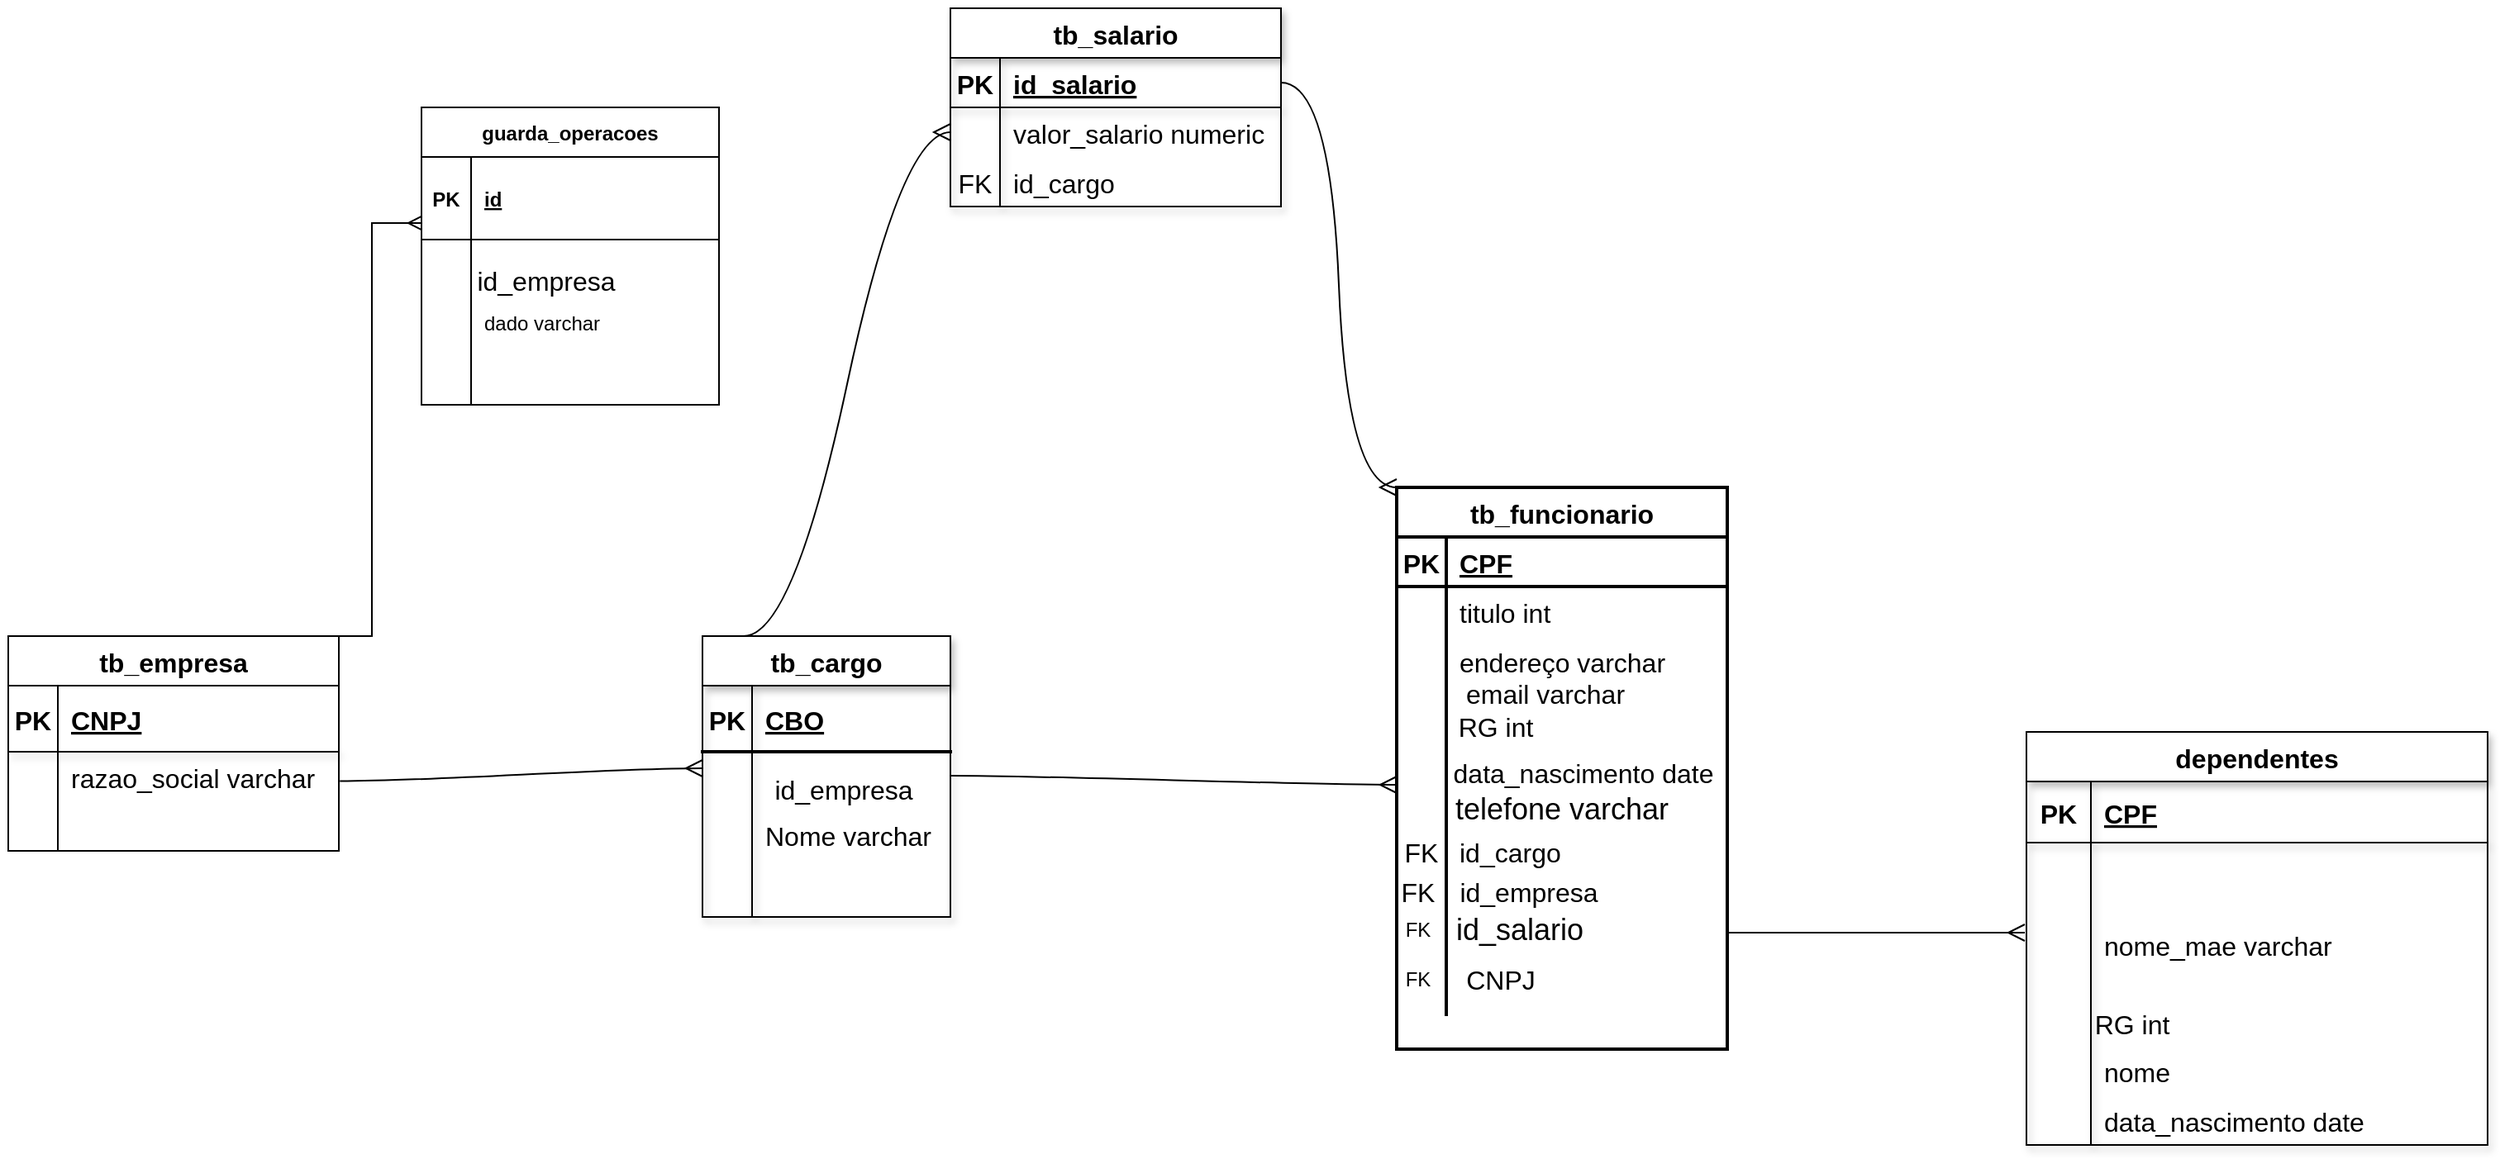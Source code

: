 <mxfile version="20.8.10" type="device" pages="2"><diagram name="Diagrama Logico" id="hTweOcH36tL4qro61-wl"><mxGraphModel dx="1956" dy="889" grid="1" gridSize="10" guides="1" tooltips="1" connect="1" arrows="1" fold="1" page="0" pageScale="1" pageWidth="827" pageHeight="1169" math="0" shadow="0"><root><mxCell id="0"/><mxCell id="1" parent="0"/><mxCell id="GeOhxqNXTyd_xNRPpzr--59" value="tb_funcionario" style="shape=table;startSize=30;container=1;collapsible=1;childLayout=tableLayout;fixedRows=1;rowLines=0;fontStyle=1;align=center;resizeLast=1;rounded=0;shadow=0;glass=0;sketch=0;strokeColor=default;strokeWidth=2;fontSize=16;" parent="1" vertex="1"><mxGeometry x="70" y="310" width="200" height="340" as="geometry"/></mxCell><mxCell id="GeOhxqNXTyd_xNRPpzr--60" value="" style="shape=tableRow;horizontal=0;startSize=0;swimlaneHead=0;swimlaneBody=0;fillColor=none;collapsible=0;dropTarget=0;points=[[0,0.5],[1,0.5]];portConstraint=eastwest;top=0;left=0;right=0;bottom=1;rounded=0;shadow=0;glass=0;sketch=0;strokeColor=default;strokeWidth=2;fontSize=16;" parent="GeOhxqNXTyd_xNRPpzr--59" vertex="1"><mxGeometry y="30" width="200" height="30" as="geometry"/></mxCell><mxCell id="GeOhxqNXTyd_xNRPpzr--61" value="PK" style="shape=partialRectangle;connectable=0;fillColor=none;top=0;left=0;bottom=0;right=0;fontStyle=1;overflow=hidden;rounded=0;shadow=0;glass=0;sketch=0;strokeColor=default;strokeWidth=2;fontSize=16;" parent="GeOhxqNXTyd_xNRPpzr--60" vertex="1"><mxGeometry width="30" height="30" as="geometry"><mxRectangle width="30" height="30" as="alternateBounds"/></mxGeometry></mxCell><mxCell id="GeOhxqNXTyd_xNRPpzr--62" value="CPF" style="shape=partialRectangle;connectable=0;fillColor=none;top=0;left=0;bottom=0;right=0;align=left;spacingLeft=6;fontStyle=5;overflow=hidden;rounded=0;shadow=0;glass=0;sketch=0;strokeColor=default;strokeWidth=2;fontSize=16;" parent="GeOhxqNXTyd_xNRPpzr--60" vertex="1"><mxGeometry x="30" width="170" height="30" as="geometry"><mxRectangle width="170" height="30" as="alternateBounds"/></mxGeometry></mxCell><mxCell id="GeOhxqNXTyd_xNRPpzr--63" value="" style="shape=tableRow;horizontal=0;startSize=0;swimlaneHead=0;swimlaneBody=0;fillColor=none;collapsible=0;dropTarget=0;points=[[0,0.5],[1,0.5]];portConstraint=eastwest;top=0;left=0;right=0;bottom=0;rounded=0;shadow=0;glass=0;sketch=0;strokeColor=default;strokeWidth=2;fontSize=16;" parent="GeOhxqNXTyd_xNRPpzr--59" vertex="1"><mxGeometry y="60" width="200" height="30" as="geometry"/></mxCell><mxCell id="GeOhxqNXTyd_xNRPpzr--64" value="" style="shape=partialRectangle;connectable=0;fillColor=none;top=0;left=0;bottom=0;right=0;editable=1;overflow=hidden;rounded=0;shadow=0;glass=0;sketch=0;strokeColor=default;strokeWidth=2;fontSize=16;" parent="GeOhxqNXTyd_xNRPpzr--63" vertex="1"><mxGeometry width="30" height="30" as="geometry"><mxRectangle width="30" height="30" as="alternateBounds"/></mxGeometry></mxCell><mxCell id="GeOhxqNXTyd_xNRPpzr--65" value="titulo int" style="shape=partialRectangle;connectable=0;fillColor=none;top=0;left=0;bottom=0;right=0;align=left;spacingLeft=6;overflow=hidden;rounded=0;shadow=0;glass=0;sketch=0;strokeColor=default;strokeWidth=2;fontSize=16;" parent="GeOhxqNXTyd_xNRPpzr--63" vertex="1"><mxGeometry x="30" width="170" height="30" as="geometry"><mxRectangle width="170" height="30" as="alternateBounds"/></mxGeometry></mxCell><mxCell id="GeOhxqNXTyd_xNRPpzr--66" value="" style="shape=tableRow;horizontal=0;startSize=0;swimlaneHead=0;swimlaneBody=0;fillColor=none;collapsible=0;dropTarget=0;points=[[0,0.5],[1,0.5]];portConstraint=eastwest;top=0;left=0;right=0;bottom=0;rounded=0;shadow=0;glass=0;sketch=0;strokeColor=default;strokeWidth=2;fontSize=16;" parent="GeOhxqNXTyd_xNRPpzr--59" vertex="1"><mxGeometry y="90" width="200" height="30" as="geometry"/></mxCell><mxCell id="GeOhxqNXTyd_xNRPpzr--67" value="" style="shape=partialRectangle;connectable=0;fillColor=none;top=0;left=0;bottom=0;right=0;editable=1;overflow=hidden;rounded=0;shadow=0;glass=0;sketch=0;strokeColor=default;strokeWidth=2;fontSize=16;" parent="GeOhxqNXTyd_xNRPpzr--66" vertex="1"><mxGeometry width="30" height="30" as="geometry"><mxRectangle width="30" height="30" as="alternateBounds"/></mxGeometry></mxCell><mxCell id="GeOhxqNXTyd_xNRPpzr--68" value="endereço varchar" style="shape=partialRectangle;connectable=0;fillColor=none;top=0;left=0;bottom=0;right=0;align=left;spacingLeft=6;overflow=hidden;rounded=0;shadow=0;glass=0;sketch=0;strokeColor=default;strokeWidth=2;fontSize=16;" parent="GeOhxqNXTyd_xNRPpzr--66" vertex="1"><mxGeometry x="30" width="170" height="30" as="geometry"><mxRectangle width="170" height="30" as="alternateBounds"/></mxGeometry></mxCell><mxCell id="GeOhxqNXTyd_xNRPpzr--69" value="" style="shape=tableRow;horizontal=0;startSize=0;swimlaneHead=0;swimlaneBody=0;fillColor=none;collapsible=0;dropTarget=0;points=[[0,0.5],[1,0.5]];portConstraint=eastwest;top=0;left=0;right=0;bottom=0;rounded=0;shadow=0;glass=0;sketch=0;strokeColor=default;strokeWidth=2;fontSize=16;" parent="GeOhxqNXTyd_xNRPpzr--59" vertex="1"><mxGeometry y="120" width="200" height="200" as="geometry"/></mxCell><mxCell id="GeOhxqNXTyd_xNRPpzr--70" value="FK" style="shape=partialRectangle;connectable=0;fillColor=none;top=0;left=0;bottom=0;right=0;editable=1;overflow=hidden;rounded=0;shadow=0;glass=0;sketch=0;strokeColor=default;strokeWidth=2;fontSize=16;" parent="GeOhxqNXTyd_xNRPpzr--69" vertex="1"><mxGeometry width="30" height="200" as="geometry"><mxRectangle width="30" height="200" as="alternateBounds"/></mxGeometry></mxCell><mxCell id="GeOhxqNXTyd_xNRPpzr--71" value="id_cargo" style="shape=partialRectangle;connectable=0;fillColor=none;top=0;left=0;bottom=0;right=0;align=left;spacingLeft=6;overflow=hidden;rounded=0;shadow=0;glass=0;sketch=0;strokeColor=default;strokeWidth=2;fontSize=16;" parent="GeOhxqNXTyd_xNRPpzr--69" vertex="1"><mxGeometry x="30" width="170" height="200" as="geometry"><mxRectangle width="170" height="200" as="alternateBounds"/></mxGeometry></mxCell><mxCell id="GeOhxqNXTyd_xNRPpzr--87" value="tb_cargo" style="shape=table;startSize=30;container=1;collapsible=1;childLayout=tableLayout;fixedRows=1;rowLines=0;fontStyle=1;align=center;resizeLast=1;rounded=0;shadow=1;glass=0;strokeColor=default;strokeWidth=1;fontSize=16;swimlaneLine=1;gradientColor=none;swimlaneFillColor=none;connectable=1;allowArrows=1;resizeHeight=0;" parent="1" vertex="1"><mxGeometry x="-350" y="400" width="150" height="170" as="geometry"/></mxCell><mxCell id="GeOhxqNXTyd_xNRPpzr--88" value="" style="shape=tableRow;horizontal=0;startSize=0;swimlaneHead=0;swimlaneBody=0;fillColor=none;collapsible=0;dropTarget=0;points=[[0,0.5],[1,0.5]];portConstraint=eastwest;top=0;left=0;right=0;bottom=1;rounded=0;shadow=0;glass=0;sketch=0;strokeColor=default;strokeWidth=2;fontSize=16;" parent="GeOhxqNXTyd_xNRPpzr--87" vertex="1"><mxGeometry y="30" width="150" height="40" as="geometry"/></mxCell><mxCell id="GeOhxqNXTyd_xNRPpzr--89" value="PK" style="shape=partialRectangle;connectable=0;fillColor=none;top=0;left=0;bottom=0;right=0;fontStyle=1;overflow=hidden;rounded=0;shadow=0;glass=0;sketch=0;strokeColor=default;strokeWidth=2;fontSize=16;" parent="GeOhxqNXTyd_xNRPpzr--88" vertex="1"><mxGeometry width="30" height="40" as="geometry"><mxRectangle width="30" height="40" as="alternateBounds"/></mxGeometry></mxCell><mxCell id="GeOhxqNXTyd_xNRPpzr--90" value="CBO" style="shape=partialRectangle;connectable=0;fillColor=none;top=0;left=0;bottom=0;right=0;align=left;spacingLeft=6;fontStyle=5;overflow=hidden;rounded=0;shadow=0;glass=0;sketch=0;strokeColor=default;strokeWidth=2;fontSize=16;" parent="GeOhxqNXTyd_xNRPpzr--88" vertex="1"><mxGeometry x="30" width="120" height="40" as="geometry"><mxRectangle width="120" height="40" as="alternateBounds"/></mxGeometry></mxCell><mxCell id="GeOhxqNXTyd_xNRPpzr--91" value="" style="shape=tableRow;horizontal=0;startSize=0;swimlaneHead=0;swimlaneBody=0;fillColor=none;collapsible=0;dropTarget=0;points=[[0,0.5],[1,0.5]];portConstraint=eastwest;top=0;left=0;right=0;bottom=0;rounded=0;shadow=0;glass=0;sketch=0;strokeColor=default;strokeWidth=2;fontSize=16;" parent="GeOhxqNXTyd_xNRPpzr--87" vertex="1"><mxGeometry y="70" width="150" height="100" as="geometry"/></mxCell><mxCell id="GeOhxqNXTyd_xNRPpzr--92" value="" style="shape=partialRectangle;connectable=0;fillColor=none;top=0;left=0;bottom=0;right=0;editable=1;overflow=hidden;rounded=0;shadow=0;glass=0;sketch=0;strokeColor=default;strokeWidth=2;fontSize=16;" parent="GeOhxqNXTyd_xNRPpzr--91" vertex="1"><mxGeometry width="30" height="100" as="geometry"><mxRectangle width="30" height="100" as="alternateBounds"/></mxGeometry></mxCell><mxCell id="GeOhxqNXTyd_xNRPpzr--93" value="Nome varchar" style="shape=partialRectangle;connectable=0;fillColor=none;top=0;left=0;bottom=0;right=0;align=left;spacingLeft=6;overflow=hidden;rounded=0;shadow=0;glass=0;sketch=0;strokeColor=default;strokeWidth=2;fontSize=16;" parent="GeOhxqNXTyd_xNRPpzr--91" vertex="1"><mxGeometry x="30" width="120" height="100" as="geometry"><mxRectangle width="120" height="100" as="alternateBounds"/></mxGeometry></mxCell><mxCell id="UmlFu387dudVL9nPr1sO-1" style="edgeStyle=none;curved=1;rounded=0;orthogonalLoop=1;jettySize=auto;html=1;entryX=1;entryY=0.5;entryDx=0;entryDy=0;fontSize=12;startSize=8;endSize=8;" parent="GeOhxqNXTyd_xNRPpzr--87" source="GeOhxqNXTyd_xNRPpzr--91" target="GeOhxqNXTyd_xNRPpzr--91" edge="1"><mxGeometry relative="1" as="geometry"/></mxCell><mxCell id="GeOhxqNXTyd_xNRPpzr--102" style="edgeStyle=none;curved=1;rounded=0;orthogonalLoop=1;jettySize=auto;html=1;exitX=0.25;exitY=0;exitDx=0;exitDy=0;fontSize=12;startSize=8;endSize=8;" parent="1" source="GeOhxqNXTyd_xNRPpzr--87" target="GeOhxqNXTyd_xNRPpzr--87" edge="1"><mxGeometry relative="1" as="geometry"/></mxCell><mxCell id="GeOhxqNXTyd_xNRPpzr--103" style="edgeStyle=none;curved=1;rounded=0;orthogonalLoop=1;jettySize=auto;html=1;exitX=0.25;exitY=0;exitDx=0;exitDy=0;fontSize=12;startSize=8;endSize=8;" parent="1" source="GeOhxqNXTyd_xNRPpzr--87" target="GeOhxqNXTyd_xNRPpzr--87" edge="1"><mxGeometry relative="1" as="geometry"/></mxCell><mxCell id="GeOhxqNXTyd_xNRPpzr--105" value="tb_salario" style="shape=table;startSize=30;container=1;collapsible=1;childLayout=tableLayout;fixedRows=1;rowLines=0;fontStyle=1;align=center;resizeLast=1;rounded=0;shadow=1;glass=0;sketch=0;strokeColor=default;strokeWidth=1;fontSize=16;gradientColor=none;" parent="1" vertex="1"><mxGeometry x="-200" y="20" width="200" height="120.0" as="geometry"/></mxCell><mxCell id="GeOhxqNXTyd_xNRPpzr--106" value="" style="shape=tableRow;horizontal=0;startSize=0;swimlaneHead=0;swimlaneBody=0;fillColor=none;collapsible=0;dropTarget=0;points=[[0,0.5],[1,0.5]];portConstraint=eastwest;top=0;left=0;right=0;bottom=1;rounded=1;shadow=1;glass=0;sketch=0;strokeColor=default;strokeWidth=1;fontSize=16;" parent="GeOhxqNXTyd_xNRPpzr--105" vertex="1"><mxGeometry y="30" width="200" height="30" as="geometry"/></mxCell><mxCell id="GeOhxqNXTyd_xNRPpzr--107" value="PK" style="shape=partialRectangle;connectable=0;fillColor=none;top=0;left=0;bottom=0;right=0;fontStyle=1;overflow=hidden;rounded=1;shadow=1;glass=0;sketch=0;strokeColor=default;strokeWidth=1;fontSize=16;" parent="GeOhxqNXTyd_xNRPpzr--106" vertex="1"><mxGeometry width="30" height="30" as="geometry"><mxRectangle width="30" height="30" as="alternateBounds"/></mxGeometry></mxCell><mxCell id="GeOhxqNXTyd_xNRPpzr--108" value="id_salario" style="shape=partialRectangle;connectable=0;fillColor=none;top=0;left=0;bottom=0;right=0;align=left;spacingLeft=6;fontStyle=5;overflow=hidden;rounded=1;shadow=1;glass=0;sketch=0;strokeColor=default;strokeWidth=1;fontSize=16;" parent="GeOhxqNXTyd_xNRPpzr--106" vertex="1"><mxGeometry x="30" width="170" height="30" as="geometry"><mxRectangle width="170" height="30" as="alternateBounds"/></mxGeometry></mxCell><mxCell id="GeOhxqNXTyd_xNRPpzr--109" value="" style="shape=tableRow;horizontal=0;startSize=0;swimlaneHead=0;swimlaneBody=0;fillColor=none;collapsible=0;dropTarget=0;points=[[0,0.5],[1,0.5]];portConstraint=eastwest;top=0;left=0;right=0;bottom=0;rounded=1;shadow=1;glass=0;sketch=0;strokeColor=default;strokeWidth=1;fontSize=16;" parent="GeOhxqNXTyd_xNRPpzr--105" vertex="1"><mxGeometry y="60" width="200" height="30" as="geometry"/></mxCell><mxCell id="GeOhxqNXTyd_xNRPpzr--110" value="" style="shape=partialRectangle;connectable=0;fillColor=none;top=0;left=0;bottom=0;right=0;editable=1;overflow=hidden;rounded=1;shadow=1;glass=0;sketch=0;strokeColor=default;strokeWidth=1;fontSize=16;" parent="GeOhxqNXTyd_xNRPpzr--109" vertex="1"><mxGeometry width="30" height="30" as="geometry"><mxRectangle width="30" height="30" as="alternateBounds"/></mxGeometry></mxCell><mxCell id="GeOhxqNXTyd_xNRPpzr--111" value="valor_salario numeric" style="shape=partialRectangle;connectable=0;fillColor=none;top=0;left=0;bottom=0;right=0;align=left;spacingLeft=6;overflow=hidden;rounded=1;shadow=1;glass=0;sketch=0;strokeColor=default;strokeWidth=1;fontSize=16;" parent="GeOhxqNXTyd_xNRPpzr--109" vertex="1"><mxGeometry x="30" width="170" height="30" as="geometry"><mxRectangle width="170" height="30" as="alternateBounds"/></mxGeometry></mxCell><mxCell id="GeOhxqNXTyd_xNRPpzr--112" value="" style="shape=tableRow;horizontal=0;startSize=0;swimlaneHead=0;swimlaneBody=0;fillColor=none;collapsible=0;dropTarget=0;points=[[0,0.5],[1,0.5]];portConstraint=eastwest;top=0;left=0;right=0;bottom=0;rounded=1;shadow=1;glass=0;sketch=0;strokeColor=default;strokeWidth=1;fontSize=16;" parent="GeOhxqNXTyd_xNRPpzr--105" vertex="1"><mxGeometry y="90" width="200" height="30" as="geometry"/></mxCell><mxCell id="GeOhxqNXTyd_xNRPpzr--113" value="FK" style="shape=partialRectangle;connectable=0;fillColor=none;top=0;left=0;bottom=0;right=0;editable=1;overflow=hidden;rounded=1;shadow=1;glass=0;sketch=0;strokeColor=default;strokeWidth=1;fontSize=16;" parent="GeOhxqNXTyd_xNRPpzr--112" vertex="1"><mxGeometry width="30" height="30" as="geometry"><mxRectangle width="30" height="30" as="alternateBounds"/></mxGeometry></mxCell><mxCell id="GeOhxqNXTyd_xNRPpzr--114" value="id_cargo" style="shape=partialRectangle;connectable=0;fillColor=none;top=0;left=0;bottom=0;right=0;align=left;spacingLeft=6;overflow=hidden;rounded=1;shadow=1;glass=0;sketch=0;strokeColor=default;strokeWidth=1;fontSize=16;" parent="GeOhxqNXTyd_xNRPpzr--112" vertex="1"><mxGeometry x="30" width="170" height="30" as="geometry"><mxRectangle width="170" height="30" as="alternateBounds"/></mxGeometry></mxCell><mxCell id="GeOhxqNXTyd_xNRPpzr--119" value="" style="edgeStyle=entityRelationEdgeStyle;fontSize=12;html=1;endArrow=ERmany;rounded=0;startSize=8;endSize=8;curved=1;exitX=1;exitY=0.5;exitDx=0;exitDy=0;entryX=0;entryY=0;entryDx=0;entryDy=0;" parent="1" source="GeOhxqNXTyd_xNRPpzr--106" target="GeOhxqNXTyd_xNRPpzr--59" edge="1"><mxGeometry width="100" height="100" relative="1" as="geometry"><mxPoint x="150" y="300" as="sourcePoint"/><mxPoint x="310" y="210" as="targetPoint"/></mxGeometry></mxCell><mxCell id="GeOhxqNXTyd_xNRPpzr--135" value="RG int" style="text;html=1;strokeColor=none;fillColor=none;align=center;verticalAlign=middle;whiteSpace=wrap;rounded=0;fontSize=16;" parent="1" vertex="1"><mxGeometry x="100" y="440" width="60" height="30" as="geometry"/></mxCell><mxCell id="GeOhxqNXTyd_xNRPpzr--136" value="data_nascimento date" style="text;html=1;strokeColor=none;fillColor=none;align=center;verticalAlign=middle;whiteSpace=wrap;rounded=0;fontSize=16;" parent="1" vertex="1"><mxGeometry x="103" y="458" width="160" height="50" as="geometry"/></mxCell><mxCell id="GeOhxqNXTyd_xNRPpzr--139" value="FK" style="text;html=1;strokeColor=none;fillColor=none;align=center;verticalAlign=middle;whiteSpace=wrap;rounded=0;fontSize=16;" parent="1" vertex="1"><mxGeometry x="53" y="540" width="60" height="30" as="geometry"/></mxCell><mxCell id="GeOhxqNXTyd_xNRPpzr--140" value="id_empresa" style="text;html=1;strokeColor=none;fillColor=none;align=center;verticalAlign=middle;whiteSpace=wrap;rounded=0;fontSize=16;" parent="1" vertex="1"><mxGeometry x="120" y="540" width="60" height="30" as="geometry"/></mxCell><mxCell id="GeOhxqNXTyd_xNRPpzr--141" value="" style="edgeStyle=entityRelationEdgeStyle;fontSize=12;html=1;endArrow=ERmany;rounded=0;startSize=8;endSize=8;curved=1;" parent="1" edge="1"><mxGeometry width="100" height="100" relative="1" as="geometry"><mxPoint x="-200" y="484.5" as="sourcePoint"/><mxPoint x="70" y="490" as="targetPoint"/></mxGeometry></mxCell><mxCell id="GeOhxqNXTyd_xNRPpzr--142" value="tb_empresa" style="shape=table;startSize=30;container=1;collapsible=1;childLayout=tableLayout;fixedRows=1;rowLines=0;fontStyle=1;align=center;resizeLast=1;rounded=0;shadow=0;glass=0;sketch=0;strokeColor=default;strokeWidth=1;fontSize=16;gradientColor=none;" parent="1" vertex="1"><mxGeometry x="-770" y="400" width="200" height="130.0" as="geometry"/></mxCell><mxCell id="GeOhxqNXTyd_xNRPpzr--143" value="" style="shape=tableRow;horizontal=0;startSize=0;swimlaneHead=0;swimlaneBody=0;fillColor=none;collapsible=0;dropTarget=0;points=[[0,0.5],[1,0.5]];portConstraint=eastwest;top=0;left=0;right=0;bottom=1;rounded=1;shadow=1;glass=0;sketch=0;strokeColor=default;strokeWidth=1;fontSize=16;" parent="GeOhxqNXTyd_xNRPpzr--142" vertex="1"><mxGeometry y="30" width="200" height="40" as="geometry"/></mxCell><mxCell id="GeOhxqNXTyd_xNRPpzr--144" value="PK" style="shape=partialRectangle;connectable=0;fillColor=none;top=0;left=0;bottom=0;right=0;fontStyle=1;overflow=hidden;rounded=1;shadow=1;glass=0;sketch=0;strokeColor=default;strokeWidth=1;fontSize=16;" parent="GeOhxqNXTyd_xNRPpzr--143" vertex="1"><mxGeometry width="30" height="40" as="geometry"><mxRectangle width="30" height="40" as="alternateBounds"/></mxGeometry></mxCell><mxCell id="GeOhxqNXTyd_xNRPpzr--145" value="CNPJ" style="shape=partialRectangle;connectable=0;fillColor=none;top=0;left=0;bottom=0;right=0;align=left;spacingLeft=6;fontStyle=5;overflow=hidden;rounded=1;shadow=1;glass=0;sketch=0;strokeColor=default;strokeWidth=1;fontSize=16;" parent="GeOhxqNXTyd_xNRPpzr--143" vertex="1"><mxGeometry x="30" width="170" height="40" as="geometry"><mxRectangle width="170" height="40" as="alternateBounds"/></mxGeometry></mxCell><mxCell id="GeOhxqNXTyd_xNRPpzr--146" value="" style="shape=tableRow;horizontal=0;startSize=0;swimlaneHead=0;swimlaneBody=0;fillColor=none;collapsible=0;dropTarget=0;points=[[0,0.5],[1,0.5]];portConstraint=eastwest;top=0;left=0;right=0;bottom=0;rounded=1;shadow=1;glass=0;sketch=0;strokeColor=default;strokeWidth=1;fontSize=16;" parent="GeOhxqNXTyd_xNRPpzr--142" vertex="1"><mxGeometry y="70" width="200" height="30" as="geometry"/></mxCell><mxCell id="GeOhxqNXTyd_xNRPpzr--147" value="" style="shape=partialRectangle;connectable=0;fillColor=none;top=0;left=0;bottom=0;right=0;editable=1;overflow=hidden;rounded=1;shadow=1;glass=0;sketch=0;strokeColor=default;strokeWidth=1;fontSize=16;" parent="GeOhxqNXTyd_xNRPpzr--146" vertex="1"><mxGeometry width="30" height="30" as="geometry"><mxRectangle width="30" height="30" as="alternateBounds"/></mxGeometry></mxCell><mxCell id="GeOhxqNXTyd_xNRPpzr--148" value="razao_social varchar" style="shape=partialRectangle;connectable=0;fillColor=none;top=0;left=0;bottom=0;right=0;align=left;spacingLeft=6;overflow=hidden;rounded=1;shadow=1;glass=0;sketch=0;strokeColor=default;strokeWidth=1;fontSize=16;" parent="GeOhxqNXTyd_xNRPpzr--146" vertex="1"><mxGeometry x="30" width="170" height="30" as="geometry"><mxRectangle width="170" height="30" as="alternateBounds"/></mxGeometry></mxCell><mxCell id="GeOhxqNXTyd_xNRPpzr--149" value="" style="shape=tableRow;horizontal=0;startSize=0;swimlaneHead=0;swimlaneBody=0;fillColor=none;collapsible=0;dropTarget=0;points=[[0,0.5],[1,0.5]];portConstraint=eastwest;top=0;left=0;right=0;bottom=0;rounded=1;shadow=1;glass=0;sketch=0;strokeColor=default;strokeWidth=1;fontSize=16;" parent="GeOhxqNXTyd_xNRPpzr--142" vertex="1"><mxGeometry y="100" width="200" height="30" as="geometry"/></mxCell><mxCell id="GeOhxqNXTyd_xNRPpzr--150" value="" style="shape=partialRectangle;connectable=0;fillColor=none;top=0;left=0;bottom=0;right=0;editable=1;overflow=hidden;rounded=1;shadow=1;glass=0;sketch=0;strokeColor=default;strokeWidth=1;fontSize=16;" parent="GeOhxqNXTyd_xNRPpzr--149" vertex="1"><mxGeometry width="30" height="30" as="geometry"><mxRectangle width="30" height="30" as="alternateBounds"/></mxGeometry></mxCell><mxCell id="GeOhxqNXTyd_xNRPpzr--151" value="" style="shape=partialRectangle;connectable=0;fillColor=none;top=0;left=0;bottom=0;right=0;align=left;spacingLeft=6;overflow=hidden;rounded=1;shadow=1;glass=0;sketch=0;strokeColor=default;strokeWidth=1;fontSize=16;" parent="GeOhxqNXTyd_xNRPpzr--149" vertex="1"><mxGeometry x="30" width="170" height="30" as="geometry"><mxRectangle width="170" height="30" as="alternateBounds"/></mxGeometry></mxCell><mxCell id="GeOhxqNXTyd_xNRPpzr--155" value="" style="edgeStyle=entityRelationEdgeStyle;fontSize=12;html=1;endArrow=ERmany;rounded=0;startSize=8;endSize=8;curved=1;" parent="1" edge="1"><mxGeometry width="100" height="100" relative="1" as="geometry"><mxPoint x="270" y="579.5" as="sourcePoint"/><mxPoint x="450" y="579.5" as="targetPoint"/></mxGeometry></mxCell><mxCell id="GeOhxqNXTyd_xNRPpzr--156" value="dependentes" style="shape=table;startSize=30;container=1;collapsible=1;childLayout=tableLayout;fixedRows=1;rowLines=0;fontStyle=1;align=center;resizeLast=1;rounded=0;shadow=1;glass=0;sketch=0;strokeColor=default;strokeWidth=1;fontSize=16;gradientColor=none;" parent="1" vertex="1"><mxGeometry x="451" y="458" width="279" height="250" as="geometry"/></mxCell><mxCell id="GeOhxqNXTyd_xNRPpzr--157" value="" style="shape=tableRow;horizontal=0;startSize=0;swimlaneHead=0;swimlaneBody=0;fillColor=none;collapsible=0;dropTarget=0;points=[[0,0.5],[1,0.5]];portConstraint=eastwest;top=0;left=0;right=0;bottom=1;rounded=1;shadow=1;glass=0;sketch=0;strokeColor=default;strokeWidth=1;fontSize=16;" parent="GeOhxqNXTyd_xNRPpzr--156" vertex="1"><mxGeometry y="30" width="279" height="37" as="geometry"/></mxCell><mxCell id="GeOhxqNXTyd_xNRPpzr--158" value="PK" style="shape=partialRectangle;connectable=0;fillColor=none;top=0;left=0;bottom=0;right=0;fontStyle=1;overflow=hidden;rounded=1;shadow=1;glass=0;sketch=0;strokeColor=default;strokeWidth=1;fontSize=16;" parent="GeOhxqNXTyd_xNRPpzr--157" vertex="1"><mxGeometry width="39" height="37" as="geometry"><mxRectangle width="39" height="37" as="alternateBounds"/></mxGeometry></mxCell><mxCell id="GeOhxqNXTyd_xNRPpzr--159" value="CPF" style="shape=partialRectangle;connectable=0;fillColor=none;top=0;left=0;bottom=0;right=0;align=left;spacingLeft=6;fontStyle=5;overflow=hidden;rounded=1;shadow=1;glass=0;sketch=0;strokeColor=default;strokeWidth=1;fontSize=16;" parent="GeOhxqNXTyd_xNRPpzr--157" vertex="1"><mxGeometry x="39" width="240" height="37" as="geometry"><mxRectangle width="240" height="37" as="alternateBounds"/></mxGeometry></mxCell><mxCell id="GeOhxqNXTyd_xNRPpzr--166" value="" style="shape=tableRow;horizontal=0;startSize=0;swimlaneHead=0;swimlaneBody=0;fillColor=none;collapsible=0;dropTarget=0;points=[[0,0.5],[1,0.5]];portConstraint=eastwest;top=0;left=0;right=0;bottom=0;rounded=1;shadow=1;glass=0;sketch=0;strokeColor=default;strokeWidth=1;fontSize=16;" parent="GeOhxqNXTyd_xNRPpzr--156" vertex="1"><mxGeometry y="67" width="279" height="123" as="geometry"/></mxCell><mxCell id="GeOhxqNXTyd_xNRPpzr--167" value="" style="shape=partialRectangle;connectable=0;fillColor=none;top=0;left=0;bottom=0;right=0;editable=1;overflow=hidden;rounded=1;shadow=1;glass=0;sketch=0;strokeColor=default;strokeWidth=1;fontSize=16;" parent="GeOhxqNXTyd_xNRPpzr--166" vertex="1"><mxGeometry width="39" height="123" as="geometry"><mxRectangle width="39" height="123" as="alternateBounds"/></mxGeometry></mxCell><mxCell id="GeOhxqNXTyd_xNRPpzr--168" value="nome_mae varchar" style="shape=partialRectangle;connectable=0;fillColor=none;top=0;left=0;bottom=0;right=0;align=left;spacingLeft=6;overflow=hidden;rounded=1;shadow=1;glass=0;sketch=0;strokeColor=default;strokeWidth=1;fontSize=16;" parent="GeOhxqNXTyd_xNRPpzr--166" vertex="1"><mxGeometry x="39" width="240" height="123" as="geometry"><mxRectangle width="240" height="123" as="alternateBounds"/></mxGeometry></mxCell><mxCell id="GeOhxqNXTyd_xNRPpzr--160" value="" style="shape=tableRow;horizontal=0;startSize=0;swimlaneHead=0;swimlaneBody=0;fillColor=none;collapsible=0;dropTarget=0;points=[[0,0.5],[1,0.5]];portConstraint=eastwest;top=0;left=0;right=0;bottom=0;rounded=1;shadow=1;glass=0;sketch=0;strokeColor=default;strokeWidth=1;fontSize=16;" parent="GeOhxqNXTyd_xNRPpzr--156" vertex="1"><mxGeometry y="190" width="279" height="30" as="geometry"/></mxCell><mxCell id="GeOhxqNXTyd_xNRPpzr--161" value="" style="shape=partialRectangle;connectable=0;fillColor=none;top=0;left=0;bottom=0;right=0;editable=1;overflow=hidden;rounded=1;shadow=1;glass=0;sketch=0;strokeColor=default;strokeWidth=1;fontSize=16;" parent="GeOhxqNXTyd_xNRPpzr--160" vertex="1"><mxGeometry width="39" height="30" as="geometry"><mxRectangle width="39" height="30" as="alternateBounds"/></mxGeometry></mxCell><mxCell id="GeOhxqNXTyd_xNRPpzr--162" value="nome" style="shape=partialRectangle;connectable=0;fillColor=none;top=0;left=0;bottom=0;right=0;align=left;spacingLeft=6;overflow=hidden;rounded=1;shadow=1;glass=0;sketch=0;strokeColor=default;strokeWidth=1;fontSize=16;" parent="GeOhxqNXTyd_xNRPpzr--160" vertex="1"><mxGeometry x="39" width="240" height="30" as="geometry"><mxRectangle width="240" height="30" as="alternateBounds"/></mxGeometry></mxCell><mxCell id="GeOhxqNXTyd_xNRPpzr--163" value="" style="shape=tableRow;horizontal=0;startSize=0;swimlaneHead=0;swimlaneBody=0;fillColor=none;collapsible=0;dropTarget=0;points=[[0,0.5],[1,0.5]];portConstraint=eastwest;top=0;left=0;right=0;bottom=0;rounded=1;shadow=1;glass=0;sketch=0;strokeColor=default;strokeWidth=1;fontSize=16;" parent="GeOhxqNXTyd_xNRPpzr--156" vertex="1"><mxGeometry y="220" width="279" height="30" as="geometry"/></mxCell><mxCell id="GeOhxqNXTyd_xNRPpzr--164" value="" style="shape=partialRectangle;connectable=0;fillColor=none;top=0;left=0;bottom=0;right=0;editable=1;overflow=hidden;rounded=1;shadow=1;glass=0;sketch=0;strokeColor=default;strokeWidth=1;fontSize=16;" parent="GeOhxqNXTyd_xNRPpzr--163" vertex="1"><mxGeometry width="39" height="30" as="geometry"><mxRectangle width="39" height="30" as="alternateBounds"/></mxGeometry></mxCell><mxCell id="GeOhxqNXTyd_xNRPpzr--165" value="data_nascimento date" style="shape=partialRectangle;connectable=0;fillColor=none;top=0;left=0;bottom=0;right=0;align=left;spacingLeft=6;overflow=hidden;rounded=1;shadow=1;glass=0;sketch=0;strokeColor=default;strokeWidth=1;fontSize=16;" parent="GeOhxqNXTyd_xNRPpzr--163" vertex="1"><mxGeometry x="39" width="240" height="30" as="geometry"><mxRectangle width="240" height="30" as="alternateBounds"/></mxGeometry></mxCell><mxCell id="UmlFu387dudVL9nPr1sO-3" value="" style="edgeStyle=entityRelationEdgeStyle;fontSize=12;html=1;endArrow=ERmany;rounded=0;startSize=8;endSize=8;curved=1;exitX=1.003;exitY=0.009;exitDx=0;exitDy=0;exitPerimeter=0;" parent="1" edge="1"><mxGeometry width="100" height="100" relative="1" as="geometry"><mxPoint x="-569.4" y="487.77" as="sourcePoint"/><mxPoint x="-350" y="480" as="targetPoint"/></mxGeometry></mxCell><mxCell id="UmlFu387dudVL9nPr1sO-5" value="" style="edgeStyle=entityRelationEdgeStyle;fontSize=12;html=1;endArrow=ERmany;rounded=0;startSize=8;endSize=8;curved=1;entryX=0;entryY=0.5;entryDx=0;entryDy=0;" parent="1" target="GeOhxqNXTyd_xNRPpzr--109" edge="1"><mxGeometry width="100" height="100" relative="1" as="geometry"><mxPoint x="-325" y="400" as="sourcePoint"/><mxPoint x="-225" y="300" as="targetPoint"/></mxGeometry></mxCell><mxCell id="443PMTN_WjOnwUBVdohh-2" value="" style="edgeStyle=entityRelationEdgeStyle;fontSize=12;html=1;endArrow=ERmany;rounded=0;" parent="1" edge="1"><mxGeometry width="100" height="100" relative="1" as="geometry"><mxPoint x="-580" y="400" as="sourcePoint"/><mxPoint x="-520" y="150" as="targetPoint"/></mxGeometry></mxCell><mxCell id="443PMTN_WjOnwUBVdohh-3" value="guarda_operacoes" style="shape=table;startSize=30;container=1;collapsible=1;childLayout=tableLayout;fixedRows=1;rowLines=0;fontStyle=1;align=center;resizeLast=1;" parent="1" vertex="1"><mxGeometry x="-520" y="80" width="180" height="180" as="geometry"/></mxCell><mxCell id="443PMTN_WjOnwUBVdohh-4" value="" style="shape=tableRow;horizontal=0;startSize=0;swimlaneHead=0;swimlaneBody=0;fillColor=none;collapsible=0;dropTarget=0;points=[[0,0.5],[1,0.5]];portConstraint=eastwest;top=0;left=0;right=0;bottom=1;" parent="443PMTN_WjOnwUBVdohh-3" vertex="1"><mxGeometry y="30" width="180" height="50" as="geometry"/></mxCell><mxCell id="443PMTN_WjOnwUBVdohh-5" value="PK" style="shape=partialRectangle;connectable=0;fillColor=none;top=0;left=0;bottom=0;right=0;fontStyle=1;overflow=hidden;" parent="443PMTN_WjOnwUBVdohh-4" vertex="1"><mxGeometry width="30" height="50" as="geometry"><mxRectangle width="30" height="50" as="alternateBounds"/></mxGeometry></mxCell><mxCell id="443PMTN_WjOnwUBVdohh-6" value="id" style="shape=partialRectangle;connectable=0;fillColor=none;top=0;left=0;bottom=0;right=0;align=left;spacingLeft=6;fontStyle=5;overflow=hidden;" parent="443PMTN_WjOnwUBVdohh-4" vertex="1"><mxGeometry x="30" width="150" height="50" as="geometry"><mxRectangle width="150" height="50" as="alternateBounds"/></mxGeometry></mxCell><mxCell id="443PMTN_WjOnwUBVdohh-7" value="" style="shape=tableRow;horizontal=0;startSize=0;swimlaneHead=0;swimlaneBody=0;fillColor=none;collapsible=0;dropTarget=0;points=[[0,0.5],[1,0.5]];portConstraint=eastwest;top=0;left=0;right=0;bottom=0;" parent="443PMTN_WjOnwUBVdohh-3" vertex="1"><mxGeometry y="80" width="180" height="100" as="geometry"/></mxCell><mxCell id="443PMTN_WjOnwUBVdohh-8" value="" style="shape=partialRectangle;connectable=0;fillColor=none;top=0;left=0;bottom=0;right=0;editable=1;overflow=hidden;" parent="443PMTN_WjOnwUBVdohh-7" vertex="1"><mxGeometry width="30" height="100" as="geometry"><mxRectangle width="30" height="100" as="alternateBounds"/></mxGeometry></mxCell><mxCell id="443PMTN_WjOnwUBVdohh-9" value="dado varchar" style="shape=partialRectangle;connectable=0;fillColor=none;top=0;left=0;bottom=0;right=0;align=left;spacingLeft=6;overflow=hidden;" parent="443PMTN_WjOnwUBVdohh-7" vertex="1"><mxGeometry x="30" width="150" height="100" as="geometry"><mxRectangle width="150" height="100" as="alternateBounds"/></mxGeometry></mxCell><mxCell id="443PMTN_WjOnwUBVdohh-27" value="&lt;div style=&quot;text-align: justify;&quot;&gt;&lt;span style=&quot;background-color: initial;&quot;&gt;&lt;font style=&quot;font-size: 18px;&quot;&gt;id_salario&lt;/font&gt;&lt;/span&gt;&lt;/div&gt;" style="text;html=1;strokeColor=none;fillColor=none;align=center;verticalAlign=middle;whiteSpace=wrap;rounded=0;strokeWidth=6;" parent="1" vertex="1"><mxGeometry x="24.5" y="551.25" width="238.5" height="52.5" as="geometry"/></mxCell><mxCell id="443PMTN_WjOnwUBVdohh-28" value="FK" style="text;html=1;strokeColor=none;fillColor=none;align=center;verticalAlign=middle;whiteSpace=wrap;rounded=0;" parent="1" vertex="1"><mxGeometry x="53" y="562.5" width="60" height="30" as="geometry"/></mxCell><mxCell id="443PMTN_WjOnwUBVdohh-29" value="email varchar" style="text;html=1;strokeColor=none;fillColor=none;align=center;verticalAlign=middle;whiteSpace=wrap;rounded=0;fontSize=16;" parent="1" vertex="1"><mxGeometry x="90" y="420" width="140" height="30" as="geometry"/></mxCell><mxCell id="443PMTN_WjOnwUBVdohh-30" value="telefone varchar" style="text;html=1;strokeColor=none;fillColor=none;align=center;verticalAlign=middle;whiteSpace=wrap;rounded=0;fontSize=18;" parent="1" vertex="1"><mxGeometry x="86.88" y="490" width="166.25" height="30" as="geometry"/></mxCell><mxCell id="Xf15qsy-7y6nD9vFTYWO-1" value="FK" style="text;html=1;strokeColor=none;fillColor=none;align=center;verticalAlign=middle;whiteSpace=wrap;rounded=0;" vertex="1" parent="1"><mxGeometry x="53" y="592.5" width="60" height="30" as="geometry"/></mxCell><mxCell id="Xf15qsy-7y6nD9vFTYWO-2" value="&lt;font style=&quot;font-size: 16px;&quot;&gt;CNPJ&lt;/font&gt;" style="text;html=1;strokeColor=none;fillColor=none;align=center;verticalAlign=middle;whiteSpace=wrap;rounded=0;" vertex="1" parent="1"><mxGeometry x="103" y="592.5" width="60" height="30" as="geometry"/></mxCell><mxCell id="-v9kUytvudJbJ9JL6K0_-1" value="RG int" style="text;html=1;strokeColor=none;fillColor=none;align=center;verticalAlign=middle;whiteSpace=wrap;rounded=0;fontSize=16;" vertex="1" parent="1"><mxGeometry x="485" y="620" width="60" height="30" as="geometry"/></mxCell><mxCell id="B_j8g8DsQ-GzfKRO3ey3-1" value="id_empresa" style="text;html=1;align=center;verticalAlign=middle;resizable=0;points=[];autosize=1;strokeColor=none;fillColor=none;fontSize=16;" vertex="1" parent="1"><mxGeometry x="-320" y="478" width="110" height="30" as="geometry"/></mxCell><mxCell id="B_j8g8DsQ-GzfKRO3ey3-2" value="id_empresa" style="text;html=1;align=center;verticalAlign=middle;resizable=0;points=[];autosize=1;strokeColor=none;fillColor=none;fontSize=16;" vertex="1" parent="1"><mxGeometry x="-500" y="170" width="110" height="30" as="geometry"/></mxCell></root></mxGraphModel></diagram><diagram id="kePHXj38jhwJXFaAKpVh" name="Diagrama conceitual"><mxGraphModel dx="2396" dy="1936" grid="1" gridSize="10" guides="1" tooltips="1" connect="1" arrows="1" fold="1" page="0" pageScale="1" pageWidth="827" pageHeight="1169" math="0" shadow="0"><root><mxCell id="0"/><mxCell id="1" parent="0"/><mxCell id="v_eCeZxDdpL4ickPEAis-1" value="guarda_operacoes" style="rounded=0;strokeWidth=1;fontSize=16;align=center;verticalAlign=middle;html=1;whiteSpace=wrap;fontColor=default;" parent="1" vertex="1"><mxGeometry x="-360" y="-30" width="230" height="90" as="geometry"/></mxCell><mxCell id="v_eCeZxDdpL4ickPEAis-3" style="edgeStyle=orthogonalEdgeStyle;rounded=0;orthogonalLoop=1;jettySize=auto;html=1;entryX=0.5;entryY=0;entryDx=0;entryDy=0;fontSize=16;fontColor=default;" parent="1" source="v_eCeZxDdpL4ickPEAis-2" target="v_eCeZxDdpL4ickPEAis-1" edge="1"><mxGeometry relative="1" as="geometry"/></mxCell><mxCell id="v_eCeZxDdpL4ickPEAis-2" value="possui" style="strokeWidth=2;html=1;shape=mxgraph.flowchart.decision;whiteSpace=wrap;fontSize=16;fontColor=default;" parent="1" vertex="1"><mxGeometry x="30" y="-170" width="200" height="100" as="geometry"/></mxCell><mxCell id="v_eCeZxDdpL4ickPEAis-4" value="N" style="text;html=1;strokeColor=none;fillColor=none;align=center;verticalAlign=middle;whiteSpace=wrap;rounded=0;fontSize=16;fontColor=default;" parent="1" vertex="1"><mxGeometry x="-230" y="-70" width="60" height="30" as="geometry"/></mxCell><mxCell id="EWijKgvUesh6bEWehWL_-1" style="edgeStyle=orthogonalEdgeStyle;rounded=0;orthogonalLoop=1;jettySize=auto;html=1;fontSize=16;fontColor=default;entryX=1;entryY=0.5;entryDx=0;entryDy=0;entryPerimeter=0;" parent="1" source="v_eCeZxDdpL4ickPEAis-5" target="v_eCeZxDdpL4ickPEAis-2" edge="1"><mxGeometry relative="1" as="geometry"><mxPoint x="240" y="-120" as="targetPoint"/></mxGeometry></mxCell><mxCell id="EWijKgvUesh6bEWehWL_-4" style="edgeStyle=orthogonalEdgeStyle;rounded=0;orthogonalLoop=1;jettySize=auto;html=1;fontSize=16;fontColor=default;" parent="1" source="v_eCeZxDdpL4ickPEAis-5" edge="1"><mxGeometry relative="1" as="geometry"><mxPoint x="520" y="310" as="targetPoint"/></mxGeometry></mxCell><mxCell id="v_eCeZxDdpL4ickPEAis-5" value="empresa" style="rounded=0;whiteSpace=wrap;html=1;strokeWidth=1;fontSize=16;fontColor=default;" parent="1" vertex="1"><mxGeometry x="460" y="-150" width="120" height="60" as="geometry"/></mxCell><mxCell id="EWijKgvUesh6bEWehWL_-2" value="1" style="text;html=1;strokeColor=none;fillColor=none;align=center;verticalAlign=middle;whiteSpace=wrap;rounded=0;fontSize=16;fontColor=default;" parent="1" vertex="1"><mxGeometry x="400" y="-160" width="60" height="30" as="geometry"/></mxCell><mxCell id="EWijKgvUesh6bEWehWL_-6" value="1" style="text;html=1;strokeColor=none;fillColor=none;align=center;verticalAlign=middle;whiteSpace=wrap;rounded=0;fontSize=16;fontColor=default;" parent="1" vertex="1"><mxGeometry x="520" y="-90" width="60" height="30" as="geometry"/></mxCell><mxCell id="EWijKgvUesh6bEWehWL_-8" value="Possui" style="strokeWidth=2;html=1;shape=mxgraph.flowchart.decision;whiteSpace=wrap;fontSize=16;fontColor=default;" parent="1" vertex="1"><mxGeometry x="420" y="40" width="200" height="100" as="geometry"/></mxCell><mxCell id="EWijKgvUesh6bEWehWL_-15" style="edgeStyle=orthogonalEdgeStyle;rounded=0;orthogonalLoop=1;jettySize=auto;html=1;fontSize=16;fontColor=default;" parent="1" source="EWijKgvUesh6bEWehWL_-10" target="EWijKgvUesh6bEWehWL_-16" edge="1"><mxGeometry relative="1" as="geometry"><mxPoint x="522.5" y="520" as="targetPoint"/></mxGeometry></mxCell><mxCell id="sG2vFoBR3_JFaer2YsKZ-1" style="edgeStyle=orthogonalEdgeStyle;rounded=0;orthogonalLoop=1;jettySize=auto;html=1;" edge="1" parent="1" source="EWijKgvUesh6bEWehWL_-10"><mxGeometry relative="1" as="geometry"><mxPoint x="120" y="520" as="targetPoint"/><Array as="points"><mxPoint x="120" y="345"/></Array></mxGeometry></mxCell><mxCell id="EWijKgvUesh6bEWehWL_-10" value="funcionario" style="rounded=0;whiteSpace=wrap;html=1;strokeWidth=1;fontSize=16;fontColor=default;" parent="1" vertex="1"><mxGeometry x="420" y="310" width="205" height="70" as="geometry"/></mxCell><mxCell id="EWijKgvUesh6bEWehWL_-12" value="N" style="text;html=1;strokeColor=none;fillColor=none;align=center;verticalAlign=middle;whiteSpace=wrap;rounded=0;fontSize=16;fontColor=default;" parent="1" vertex="1"><mxGeometry x="520" y="280" width="60" height="30" as="geometry"/></mxCell><mxCell id="EWijKgvUesh6bEWehWL_-20" style="edgeStyle=orthogonalEdgeStyle;rounded=0;orthogonalLoop=1;jettySize=auto;html=1;fontSize=16;fontColor=default;" parent="1" source="EWijKgvUesh6bEWehWL_-16" edge="1"><mxGeometry relative="1" as="geometry"><mxPoint x="522.5" y="710" as="targetPoint"/></mxGeometry></mxCell><mxCell id="EWijKgvUesh6bEWehWL_-16" value="Possui" style="strokeWidth=2;html=1;shape=mxgraph.flowchart.decision;whiteSpace=wrap;fontSize=16;fontColor=default;" parent="1" vertex="1"><mxGeometry x="407.5" y="500" width="230" height="100" as="geometry"/></mxCell><mxCell id="EWijKgvUesh6bEWehWL_-17" value="1" style="text;html=1;align=center;verticalAlign=middle;resizable=0;points=[];autosize=1;strokeColor=none;fillColor=none;fontSize=16;fontColor=default;" parent="1" vertex="1"><mxGeometry x="535" y="390" width="30" height="30" as="geometry"/></mxCell><mxCell id="EWijKgvUesh6bEWehWL_-18" value="N" style="text;html=1;align=center;verticalAlign=middle;resizable=0;points=[];autosize=1;strokeColor=none;fillColor=none;fontSize=16;fontColor=default;" parent="1" vertex="1"><mxGeometry x="560" y="585" width="40" height="30" as="geometry"/></mxCell><mxCell id="EWijKgvUesh6bEWehWL_-23" style="edgeStyle=orthogonalEdgeStyle;rounded=0;orthogonalLoop=1;jettySize=auto;html=1;fontSize=16;fontColor=default;" parent="1" source="EWijKgvUesh6bEWehWL_-22" edge="1"><mxGeometry relative="1" as="geometry"><mxPoint x="522.5" y="840" as="targetPoint"/></mxGeometry></mxCell><mxCell id="EWijKgvUesh6bEWehWL_-22" value="cargo" style="whiteSpace=wrap;html=1;strokeWidth=1;fontSize=16;fontColor=default;" parent="1" vertex="1"><mxGeometry x="448.75" y="710" width="147.5" height="50" as="geometry"/></mxCell><mxCell id="EWijKgvUesh6bEWehWL_-24" value="1" style="text;html=1;align=center;verticalAlign=middle;resizable=0;points=[];autosize=1;strokeColor=none;fillColor=none;fontSize=16;fontColor=default;" parent="1" vertex="1"><mxGeometry x="535" y="770" width="30" height="30" as="geometry"/></mxCell><mxCell id="EWijKgvUesh6bEWehWL_-26" style="edgeStyle=orthogonalEdgeStyle;rounded=0;orthogonalLoop=1;jettySize=auto;html=1;fontSize=16;fontColor=default;" parent="1" source="EWijKgvUesh6bEWehWL_-25" edge="1"><mxGeometry relative="1" as="geometry"><mxPoint x="523" y="1010" as="targetPoint"/></mxGeometry></mxCell><mxCell id="EWijKgvUesh6bEWehWL_-25" value="Possui" style="rhombus;whiteSpace=wrap;html=1;strokeWidth=1;fontSize=16;fontColor=default;" parent="1" vertex="1"><mxGeometry x="450" y="840" width="145" height="80" as="geometry"/></mxCell><mxCell id="EWijKgvUesh6bEWehWL_-29" style="edgeStyle=orthogonalEdgeStyle;rounded=0;orthogonalLoop=1;jettySize=auto;html=1;fontSize=16;fontColor=default;" parent="1" source="EWijKgvUesh6bEWehWL_-27" edge="1"><mxGeometry relative="1" as="geometry"><mxPoint x="1010" y="530" as="targetPoint"/></mxGeometry></mxCell><mxCell id="EWijKgvUesh6bEWehWL_-27" value="salario" style="whiteSpace=wrap;html=1;strokeWidth=1;fontSize=16;fontColor=default;" parent="1" vertex="1"><mxGeometry x="452.5" y="1010" width="147.5" height="60" as="geometry"/></mxCell><mxCell id="EWijKgvUesh6bEWehWL_-28" value="N" style="text;html=1;align=center;verticalAlign=middle;resizable=0;points=[];autosize=1;strokeColor=none;fillColor=none;fontSize=16;fontColor=default;" parent="1" vertex="1"><mxGeometry x="530" y="920" width="40" height="30" as="geometry"/></mxCell><mxCell id="EWijKgvUesh6bEWehWL_-30" value="N" style="text;html=1;align=center;verticalAlign=middle;resizable=0;points=[];autosize=1;strokeColor=none;fillColor=none;fontSize=16;fontColor=default;" parent="1" vertex="1"><mxGeometry x="1010" y="1025" width="40" height="30" as="geometry"/></mxCell><mxCell id="EWijKgvUesh6bEWehWL_-33" style="edgeStyle=orthogonalEdgeStyle;rounded=0;orthogonalLoop=1;jettySize=auto;html=1;fontSize=16;fontColor=default;entryX=1;entryY=0.171;entryDx=0;entryDy=0;entryPerimeter=0;" parent="1" source="EWijKgvUesh6bEWehWL_-32" target="EWijKgvUesh6bEWehWL_-10" edge="1"><mxGeometry relative="1" as="geometry"><mxPoint x="1010" y="340" as="targetPoint"/><Array as="points"><mxPoint x="788" y="480"/><mxPoint x="788" y="322"/></Array></mxGeometry></mxCell><mxCell id="EWijKgvUesh6bEWehWL_-32" value="Possui" style="rhombus;whiteSpace=wrap;html=1;strokeWidth=1;fontSize=16;fontColor=default;" parent="1" vertex="1"><mxGeometry x="950" y="440" width="120" height="80" as="geometry"/></mxCell><mxCell id="EWijKgvUesh6bEWehWL_-34" value="1" style="text;html=1;align=center;verticalAlign=middle;resizable=0;points=[];autosize=1;strokeColor=none;fillColor=none;fontSize=16;fontColor=default;" parent="1" vertex="1"><mxGeometry x="945" y="325" width="30" height="30" as="geometry"/></mxCell><mxCell id="sG2vFoBR3_JFaer2YsKZ-2" value="Dependentes" style="rounded=0;whiteSpace=wrap;html=1;" vertex="1" parent="1"><mxGeometry x="40" y="525" width="180" height="60" as="geometry"/></mxCell><mxCell id="BPSzV_61T_9xAirmlWCK-1" value="1" style="text;html=1;align=center;verticalAlign=middle;resizable=0;points=[];autosize=1;strokeColor=none;fillColor=none;fontSize=16;" vertex="1" parent="1"><mxGeometry x="135" y="490" width="30" height="30" as="geometry"/></mxCell></root></mxGraphModel></diagram></mxfile>